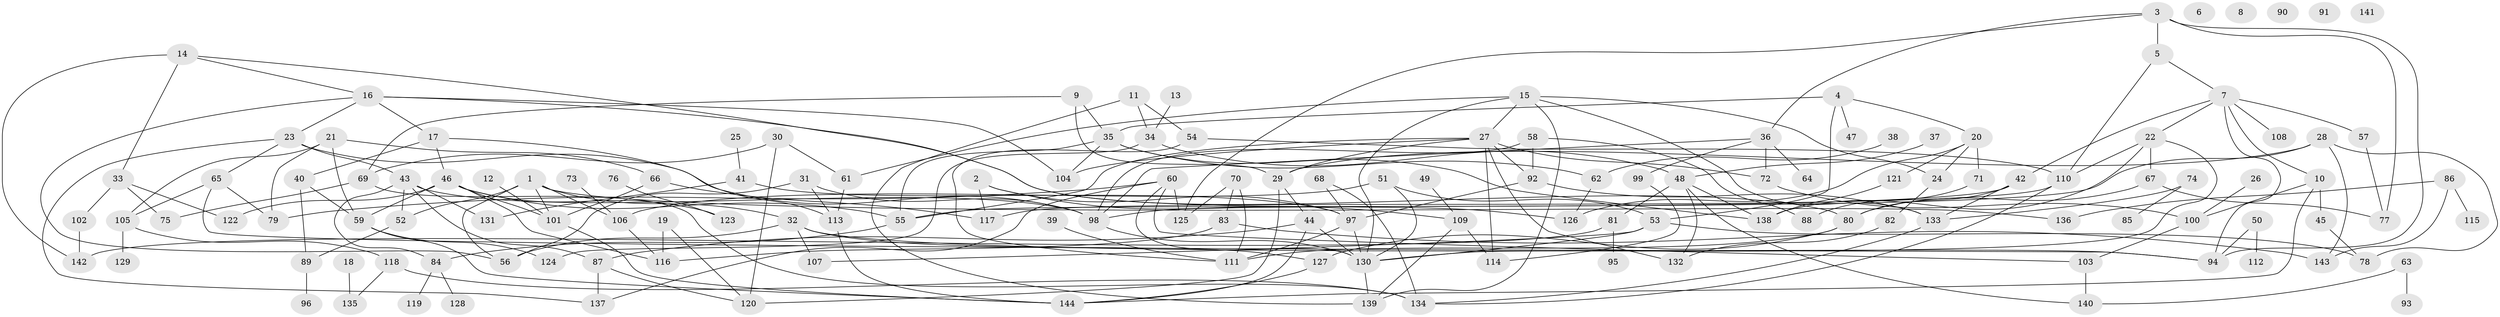 // coarse degree distribution, {9: 0.029850746268656716, 11: 0.029850746268656716, 8: 0.04477611940298507, 6: 0.07462686567164178, 4: 0.07462686567164178, 3: 0.16417910447761194, 5: 0.1044776119402985, 16: 0.014925373134328358, 15: 0.014925373134328358, 2: 0.208955223880597, 7: 0.029850746268656716, 1: 0.19402985074626866, 14: 0.014925373134328358}
// Generated by graph-tools (version 1.1) at 2025/48/03/04/25 22:48:00]
// undirected, 144 vertices, 229 edges
graph export_dot {
  node [color=gray90,style=filled];
  1;
  2;
  3;
  4;
  5;
  6;
  7;
  8;
  9;
  10;
  11;
  12;
  13;
  14;
  15;
  16;
  17;
  18;
  19;
  20;
  21;
  22;
  23;
  24;
  25;
  26;
  27;
  28;
  29;
  30;
  31;
  32;
  33;
  34;
  35;
  36;
  37;
  38;
  39;
  40;
  41;
  42;
  43;
  44;
  45;
  46;
  47;
  48;
  49;
  50;
  51;
  52;
  53;
  54;
  55;
  56;
  57;
  58;
  59;
  60;
  61;
  62;
  63;
  64;
  65;
  66;
  67;
  68;
  69;
  70;
  71;
  72;
  73;
  74;
  75;
  76;
  77;
  78;
  79;
  80;
  81;
  82;
  83;
  84;
  85;
  86;
  87;
  88;
  89;
  90;
  91;
  92;
  93;
  94;
  95;
  96;
  97;
  98;
  99;
  100;
  101;
  102;
  103;
  104;
  105;
  106;
  107;
  108;
  109;
  110;
  111;
  112;
  113;
  114;
  115;
  116;
  117;
  118;
  119;
  120;
  121;
  122;
  123;
  124;
  125;
  126;
  127;
  128;
  129;
  130;
  131;
  132;
  133;
  134;
  135;
  136;
  137;
  138;
  139;
  140;
  141;
  142;
  143;
  144;
  1 -- 32;
  1 -- 52;
  1 -- 56;
  1 -- 101;
  1 -- 106;
  1 -- 136;
  2 -- 97;
  2 -- 109;
  2 -- 117;
  3 -- 5;
  3 -- 36;
  3 -- 77;
  3 -- 94;
  3 -- 125;
  4 -- 20;
  4 -- 35;
  4 -- 47;
  4 -- 53;
  5 -- 7;
  5 -- 110;
  7 -- 10;
  7 -- 22;
  7 -- 42;
  7 -- 57;
  7 -- 94;
  7 -- 108;
  9 -- 29;
  9 -- 35;
  9 -- 69;
  10 -- 45;
  10 -- 100;
  10 -- 144;
  11 -- 34;
  11 -- 54;
  11 -- 139;
  12 -- 101;
  13 -- 34;
  14 -- 16;
  14 -- 33;
  14 -- 126;
  14 -- 142;
  15 -- 24;
  15 -- 27;
  15 -- 61;
  15 -- 130;
  15 -- 133;
  15 -- 139;
  16 -- 17;
  16 -- 23;
  16 -- 56;
  16 -- 80;
  16 -- 104;
  17 -- 40;
  17 -- 46;
  17 -- 113;
  18 -- 135;
  19 -- 116;
  19 -- 120;
  20 -- 24;
  20 -- 71;
  20 -- 121;
  20 -- 126;
  21 -- 59;
  21 -- 66;
  21 -- 79;
  21 -- 105;
  22 -- 67;
  22 -- 110;
  22 -- 130;
  22 -- 138;
  23 -- 43;
  23 -- 65;
  23 -- 98;
  23 -- 137;
  24 -- 82;
  25 -- 41;
  26 -- 100;
  27 -- 29;
  27 -- 55;
  27 -- 72;
  27 -- 92;
  27 -- 104;
  27 -- 114;
  27 -- 132;
  28 -- 29;
  28 -- 78;
  28 -- 98;
  28 -- 143;
  29 -- 44;
  29 -- 120;
  30 -- 61;
  30 -- 69;
  30 -- 120;
  31 -- 56;
  31 -- 98;
  31 -- 113;
  32 -- 56;
  32 -- 94;
  32 -- 107;
  32 -- 127;
  33 -- 75;
  33 -- 102;
  33 -- 122;
  34 -- 48;
  34 -- 124;
  35 -- 55;
  35 -- 62;
  35 -- 104;
  35 -- 138;
  36 -- 64;
  36 -- 72;
  36 -- 98;
  36 -- 99;
  37 -- 48;
  38 -- 62;
  39 -- 111;
  40 -- 59;
  40 -- 89;
  41 -- 97;
  41 -- 131;
  42 -- 55;
  42 -- 80;
  42 -- 133;
  43 -- 52;
  43 -- 84;
  43 -- 87;
  43 -- 98;
  43 -- 131;
  44 -- 87;
  44 -- 130;
  44 -- 144;
  45 -- 78;
  46 -- 55;
  46 -- 59;
  46 -- 101;
  46 -- 116;
  46 -- 122;
  46 -- 123;
  48 -- 81;
  48 -- 132;
  48 -- 138;
  48 -- 140;
  49 -- 109;
  50 -- 94;
  50 -- 112;
  51 -- 53;
  51 -- 106;
  51 -- 130;
  52 -- 89;
  53 -- 78;
  53 -- 107;
  53 -- 130;
  54 -- 110;
  54 -- 111;
  55 -- 84;
  57 -- 77;
  58 -- 88;
  58 -- 92;
  58 -- 98;
  59 -- 124;
  59 -- 144;
  60 -- 79;
  60 -- 103;
  60 -- 125;
  60 -- 130;
  60 -- 137;
  61 -- 113;
  62 -- 126;
  63 -- 93;
  63 -- 140;
  65 -- 79;
  65 -- 94;
  65 -- 105;
  66 -- 101;
  66 -- 117;
  67 -- 77;
  67 -- 80;
  68 -- 97;
  68 -- 134;
  69 -- 75;
  69 -- 134;
  70 -- 83;
  70 -- 111;
  70 -- 125;
  71 -- 88;
  72 -- 100;
  73 -- 106;
  74 -- 85;
  74 -- 133;
  76 -- 123;
  80 -- 111;
  80 -- 127;
  81 -- 95;
  81 -- 142;
  82 -- 132;
  83 -- 116;
  83 -- 143;
  84 -- 119;
  84 -- 128;
  86 -- 115;
  86 -- 136;
  86 -- 143;
  87 -- 120;
  87 -- 137;
  89 -- 96;
  92 -- 97;
  92 -- 133;
  97 -- 111;
  97 -- 130;
  98 -- 130;
  99 -- 114;
  100 -- 103;
  101 -- 144;
  102 -- 142;
  103 -- 140;
  105 -- 118;
  105 -- 129;
  106 -- 116;
  109 -- 114;
  109 -- 139;
  110 -- 117;
  110 -- 134;
  113 -- 144;
  118 -- 134;
  118 -- 135;
  121 -- 138;
  127 -- 144;
  130 -- 139;
  133 -- 134;
}
